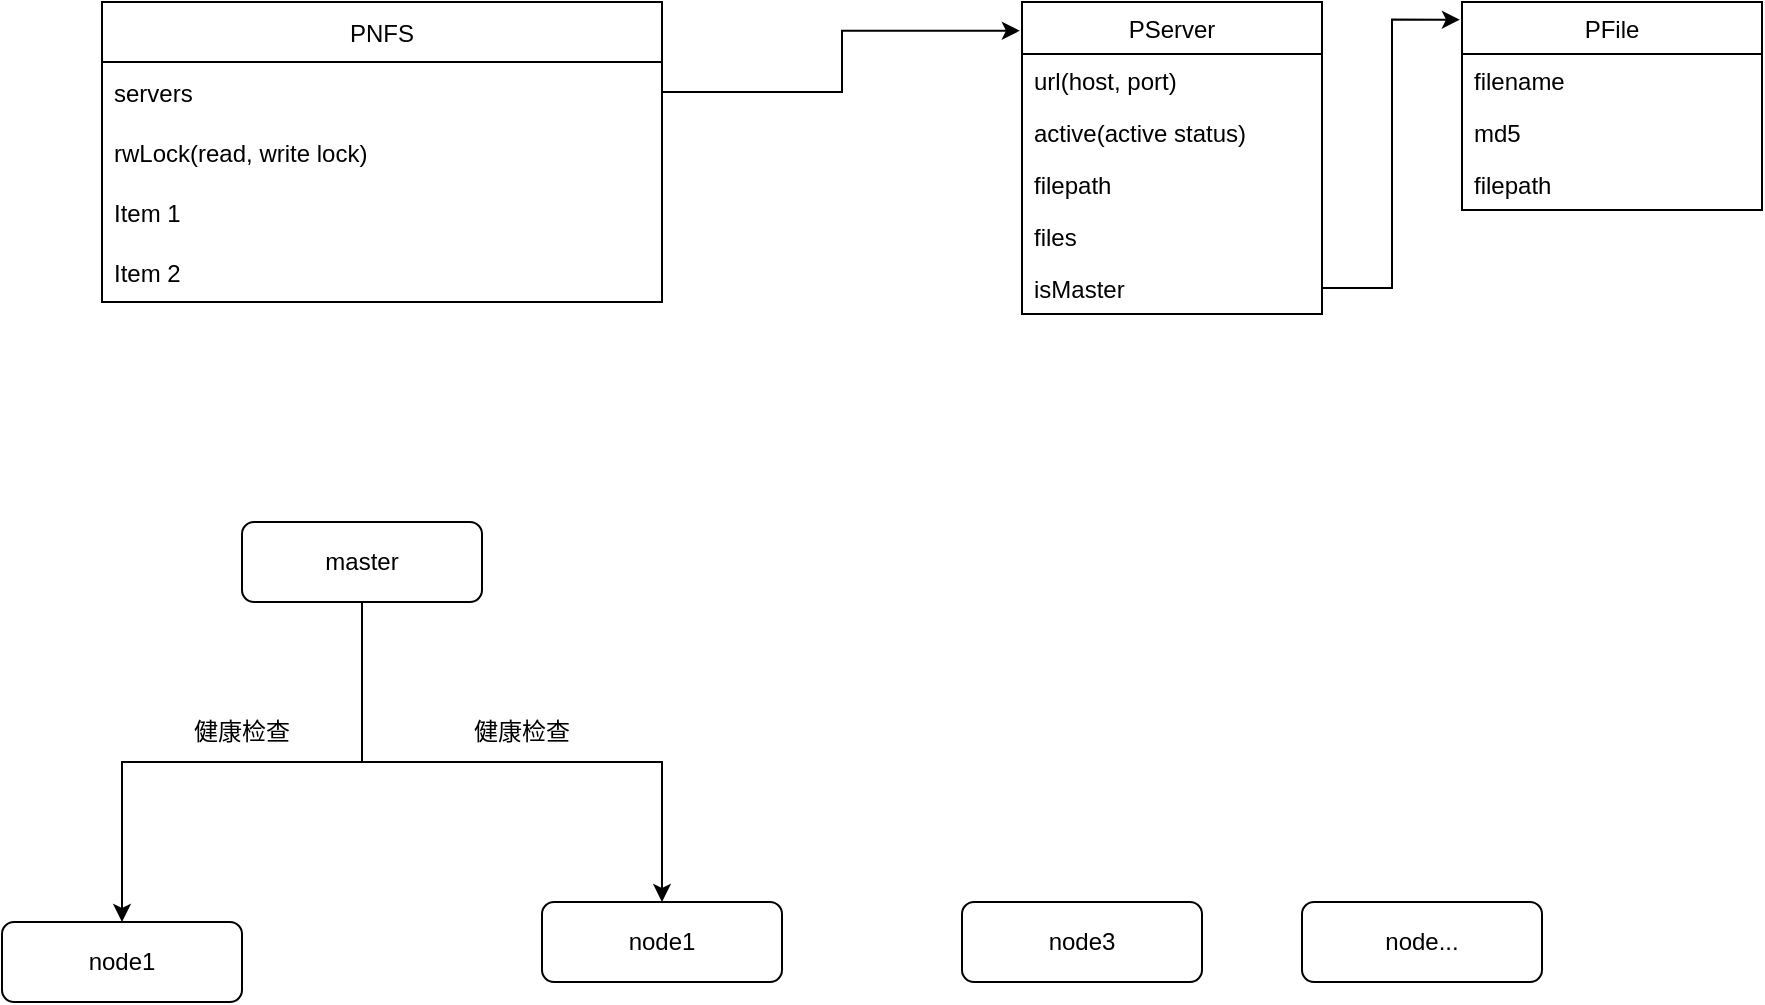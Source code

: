 <mxfile version="16.0.3" type="github">
  <diagram id="C5RBs43oDa-KdzZeNtuy" name="Page-1">
    <mxGraphModel dx="1018" dy="1743" grid="1" gridSize="10" guides="1" tooltips="1" connect="1" arrows="1" fold="1" page="1" pageScale="1" pageWidth="827" pageHeight="1169" math="0" shadow="0">
      <root>
        <mxCell id="WIyWlLk6GJQsqaUBKTNV-0" />
        <mxCell id="WIyWlLk6GJQsqaUBKTNV-1" parent="WIyWlLk6GJQsqaUBKTNV-0" />
        <mxCell id="3YvkaW30TS59FbBucNwW-16" style="edgeStyle=orthogonalEdgeStyle;rounded=0;orthogonalLoop=1;jettySize=auto;html=1;exitX=0.5;exitY=1;exitDx=0;exitDy=0;entryX=0.5;entryY=0;entryDx=0;entryDy=0;" edge="1" parent="WIyWlLk6GJQsqaUBKTNV-1" source="WIyWlLk6GJQsqaUBKTNV-3" target="WIyWlLk6GJQsqaUBKTNV-11">
          <mxGeometry relative="1" as="geometry" />
        </mxCell>
        <mxCell id="3YvkaW30TS59FbBucNwW-18" style="edgeStyle=orthogonalEdgeStyle;rounded=0;orthogonalLoop=1;jettySize=auto;html=1;exitX=0.5;exitY=1;exitDx=0;exitDy=0;entryX=0.5;entryY=0;entryDx=0;entryDy=0;" edge="1" parent="WIyWlLk6GJQsqaUBKTNV-1" source="WIyWlLk6GJQsqaUBKTNV-3" target="3YvkaW30TS59FbBucNwW-0">
          <mxGeometry relative="1" as="geometry">
            <Array as="points">
              <mxPoint x="220" y="200" />
              <mxPoint x="370" y="200" />
            </Array>
          </mxGeometry>
        </mxCell>
        <mxCell id="WIyWlLk6GJQsqaUBKTNV-3" value="master" style="rounded=1;whiteSpace=wrap;html=1;fontSize=12;glass=0;strokeWidth=1;shadow=0;" parent="WIyWlLk6GJQsqaUBKTNV-1" vertex="1">
          <mxGeometry x="160" y="80" width="120" height="40" as="geometry" />
        </mxCell>
        <mxCell id="WIyWlLk6GJQsqaUBKTNV-11" value="node1" style="rounded=1;whiteSpace=wrap;html=1;fontSize=12;glass=0;strokeWidth=1;shadow=0;" parent="WIyWlLk6GJQsqaUBKTNV-1" vertex="1">
          <mxGeometry x="40" y="280" width="120" height="40" as="geometry" />
        </mxCell>
        <mxCell id="3YvkaW30TS59FbBucNwW-0" value="node1" style="rounded=1;whiteSpace=wrap;html=1;fontSize=12;glass=0;strokeWidth=1;shadow=0;" vertex="1" parent="WIyWlLk6GJQsqaUBKTNV-1">
          <mxGeometry x="310" y="270" width="120" height="40" as="geometry" />
        </mxCell>
        <mxCell id="3YvkaW30TS59FbBucNwW-1" value="PNFS" style="swimlane;fontStyle=0;childLayout=stackLayout;horizontal=1;startSize=30;horizontalStack=0;resizeParent=1;resizeParentMax=0;resizeLast=0;collapsible=1;marginBottom=0;" vertex="1" parent="WIyWlLk6GJQsqaUBKTNV-1">
          <mxGeometry x="90" y="-180" width="280" height="150" as="geometry" />
        </mxCell>
        <mxCell id="3YvkaW30TS59FbBucNwW-2" value="servers" style="text;strokeColor=none;fillColor=none;align=left;verticalAlign=middle;spacingLeft=4;spacingRight=4;overflow=hidden;points=[[0,0.5],[1,0.5]];portConstraint=eastwest;rotatable=0;" vertex="1" parent="3YvkaW30TS59FbBucNwW-1">
          <mxGeometry y="30" width="280" height="30" as="geometry" />
        </mxCell>
        <mxCell id="3YvkaW30TS59FbBucNwW-27" value="rwLock(read, write lock)" style="text;strokeColor=none;fillColor=none;align=left;verticalAlign=middle;spacingLeft=4;spacingRight=4;overflow=hidden;points=[[0,0.5],[1,0.5]];portConstraint=eastwest;rotatable=0;" vertex="1" parent="3YvkaW30TS59FbBucNwW-1">
          <mxGeometry y="60" width="280" height="30" as="geometry" />
        </mxCell>
        <mxCell id="3YvkaW30TS59FbBucNwW-24" value="Item 1" style="text;strokeColor=none;fillColor=none;align=left;verticalAlign=middle;spacingLeft=4;spacingRight=4;overflow=hidden;points=[[0,0.5],[1,0.5]];portConstraint=eastwest;rotatable=0;" vertex="1" parent="3YvkaW30TS59FbBucNwW-1">
          <mxGeometry y="90" width="280" height="30" as="geometry" />
        </mxCell>
        <mxCell id="3YvkaW30TS59FbBucNwW-3" value="Item 2" style="text;strokeColor=none;fillColor=none;align=left;verticalAlign=middle;spacingLeft=4;spacingRight=4;overflow=hidden;points=[[0,0.5],[1,0.5]];portConstraint=eastwest;rotatable=0;" vertex="1" parent="3YvkaW30TS59FbBucNwW-1">
          <mxGeometry y="120" width="280" height="30" as="geometry" />
        </mxCell>
        <mxCell id="3YvkaW30TS59FbBucNwW-17" value="健康检查" style="text;html=1;strokeColor=none;fillColor=none;align=center;verticalAlign=middle;whiteSpace=wrap;rounded=0;" vertex="1" parent="WIyWlLk6GJQsqaUBKTNV-1">
          <mxGeometry x="130" y="170" width="60" height="30" as="geometry" />
        </mxCell>
        <mxCell id="3YvkaW30TS59FbBucNwW-19" value="健康检查" style="text;html=1;strokeColor=none;fillColor=none;align=center;verticalAlign=middle;whiteSpace=wrap;rounded=0;" vertex="1" parent="WIyWlLk6GJQsqaUBKTNV-1">
          <mxGeometry x="270" y="170" width="60" height="30" as="geometry" />
        </mxCell>
        <mxCell id="3YvkaW30TS59FbBucNwW-22" value="node3" style="rounded=1;whiteSpace=wrap;html=1;fontSize=12;glass=0;strokeWidth=1;shadow=0;" vertex="1" parent="WIyWlLk6GJQsqaUBKTNV-1">
          <mxGeometry x="520" y="270" width="120" height="40" as="geometry" />
        </mxCell>
        <mxCell id="3YvkaW30TS59FbBucNwW-23" value="node..." style="rounded=1;whiteSpace=wrap;html=1;fontSize=12;glass=0;strokeWidth=1;shadow=0;" vertex="1" parent="WIyWlLk6GJQsqaUBKTNV-1">
          <mxGeometry x="690" y="270" width="120" height="40" as="geometry" />
        </mxCell>
        <mxCell id="3YvkaW30TS59FbBucNwW-28" value="PServer" style="swimlane;fontStyle=0;childLayout=stackLayout;horizontal=1;startSize=26;fillColor=none;horizontalStack=0;resizeParent=1;resizeParentMax=0;resizeLast=0;collapsible=1;marginBottom=0;" vertex="1" parent="WIyWlLk6GJQsqaUBKTNV-1">
          <mxGeometry x="550" y="-180" width="150" height="156" as="geometry" />
        </mxCell>
        <mxCell id="3YvkaW30TS59FbBucNwW-29" value="url(host, port)&#xa;" style="text;strokeColor=none;fillColor=none;align=left;verticalAlign=top;spacingLeft=4;spacingRight=4;overflow=hidden;rotatable=0;points=[[0,0.5],[1,0.5]];portConstraint=eastwest;" vertex="1" parent="3YvkaW30TS59FbBucNwW-28">
          <mxGeometry y="26" width="150" height="26" as="geometry" />
        </mxCell>
        <mxCell id="3YvkaW30TS59FbBucNwW-30" value="active(active status)" style="text;strokeColor=none;fillColor=none;align=left;verticalAlign=top;spacingLeft=4;spacingRight=4;overflow=hidden;rotatable=0;points=[[0,0.5],[1,0.5]];portConstraint=eastwest;" vertex="1" parent="3YvkaW30TS59FbBucNwW-28">
          <mxGeometry y="52" width="150" height="26" as="geometry" />
        </mxCell>
        <mxCell id="3YvkaW30TS59FbBucNwW-31" value="filepath" style="text;strokeColor=none;fillColor=none;align=left;verticalAlign=top;spacingLeft=4;spacingRight=4;overflow=hidden;rotatable=0;points=[[0,0.5],[1,0.5]];portConstraint=eastwest;" vertex="1" parent="3YvkaW30TS59FbBucNwW-28">
          <mxGeometry y="78" width="150" height="26" as="geometry" />
        </mxCell>
        <mxCell id="3YvkaW30TS59FbBucNwW-56" value="files&#xa;" style="text;strokeColor=none;fillColor=none;align=left;verticalAlign=top;spacingLeft=4;spacingRight=4;overflow=hidden;rotatable=0;points=[[0,0.5],[1,0.5]];portConstraint=eastwest;" vertex="1" parent="3YvkaW30TS59FbBucNwW-28">
          <mxGeometry y="104" width="150" height="26" as="geometry" />
        </mxCell>
        <mxCell id="3YvkaW30TS59FbBucNwW-33" value="isMaster&#xa;" style="text;strokeColor=none;fillColor=none;align=left;verticalAlign=top;spacingLeft=4;spacingRight=4;overflow=hidden;rotatable=0;points=[[0,0.5],[1,0.5]];portConstraint=eastwest;" vertex="1" parent="3YvkaW30TS59FbBucNwW-28">
          <mxGeometry y="130" width="150" height="26" as="geometry" />
        </mxCell>
        <mxCell id="3YvkaW30TS59FbBucNwW-49" style="edgeStyle=orthogonalEdgeStyle;rounded=0;orthogonalLoop=1;jettySize=auto;html=1;entryX=-0.007;entryY=0.092;entryDx=0;entryDy=0;entryPerimeter=0;" edge="1" parent="WIyWlLk6GJQsqaUBKTNV-1" source="3YvkaW30TS59FbBucNwW-2" target="3YvkaW30TS59FbBucNwW-28">
          <mxGeometry relative="1" as="geometry" />
        </mxCell>
        <mxCell id="3YvkaW30TS59FbBucNwW-50" value="PFile" style="swimlane;fontStyle=0;childLayout=stackLayout;horizontal=1;startSize=26;fillColor=none;horizontalStack=0;resizeParent=1;resizeParentMax=0;resizeLast=0;collapsible=1;marginBottom=0;" vertex="1" parent="WIyWlLk6GJQsqaUBKTNV-1">
          <mxGeometry x="770" y="-180" width="150" height="104" as="geometry" />
        </mxCell>
        <mxCell id="3YvkaW30TS59FbBucNwW-51" value="filename " style="text;strokeColor=none;fillColor=none;align=left;verticalAlign=top;spacingLeft=4;spacingRight=4;overflow=hidden;rotatable=0;points=[[0,0.5],[1,0.5]];portConstraint=eastwest;" vertex="1" parent="3YvkaW30TS59FbBucNwW-50">
          <mxGeometry y="26" width="150" height="26" as="geometry" />
        </mxCell>
        <mxCell id="3YvkaW30TS59FbBucNwW-52" value="md5" style="text;strokeColor=none;fillColor=none;align=left;verticalAlign=top;spacingLeft=4;spacingRight=4;overflow=hidden;rotatable=0;points=[[0,0.5],[1,0.5]];portConstraint=eastwest;" vertex="1" parent="3YvkaW30TS59FbBucNwW-50">
          <mxGeometry y="52" width="150" height="26" as="geometry" />
        </mxCell>
        <mxCell id="3YvkaW30TS59FbBucNwW-53" value="filepath" style="text;strokeColor=none;fillColor=none;align=left;verticalAlign=top;spacingLeft=4;spacingRight=4;overflow=hidden;rotatable=0;points=[[0,0.5],[1,0.5]];portConstraint=eastwest;" vertex="1" parent="3YvkaW30TS59FbBucNwW-50">
          <mxGeometry y="78" width="150" height="26" as="geometry" />
        </mxCell>
        <mxCell id="3YvkaW30TS59FbBucNwW-55" style="edgeStyle=orthogonalEdgeStyle;rounded=0;orthogonalLoop=1;jettySize=auto;html=1;entryX=-0.007;entryY=0.085;entryDx=0;entryDy=0;entryPerimeter=0;" edge="1" parent="WIyWlLk6GJQsqaUBKTNV-1" source="3YvkaW30TS59FbBucNwW-33" target="3YvkaW30TS59FbBucNwW-50">
          <mxGeometry relative="1" as="geometry" />
        </mxCell>
      </root>
    </mxGraphModel>
  </diagram>
</mxfile>
